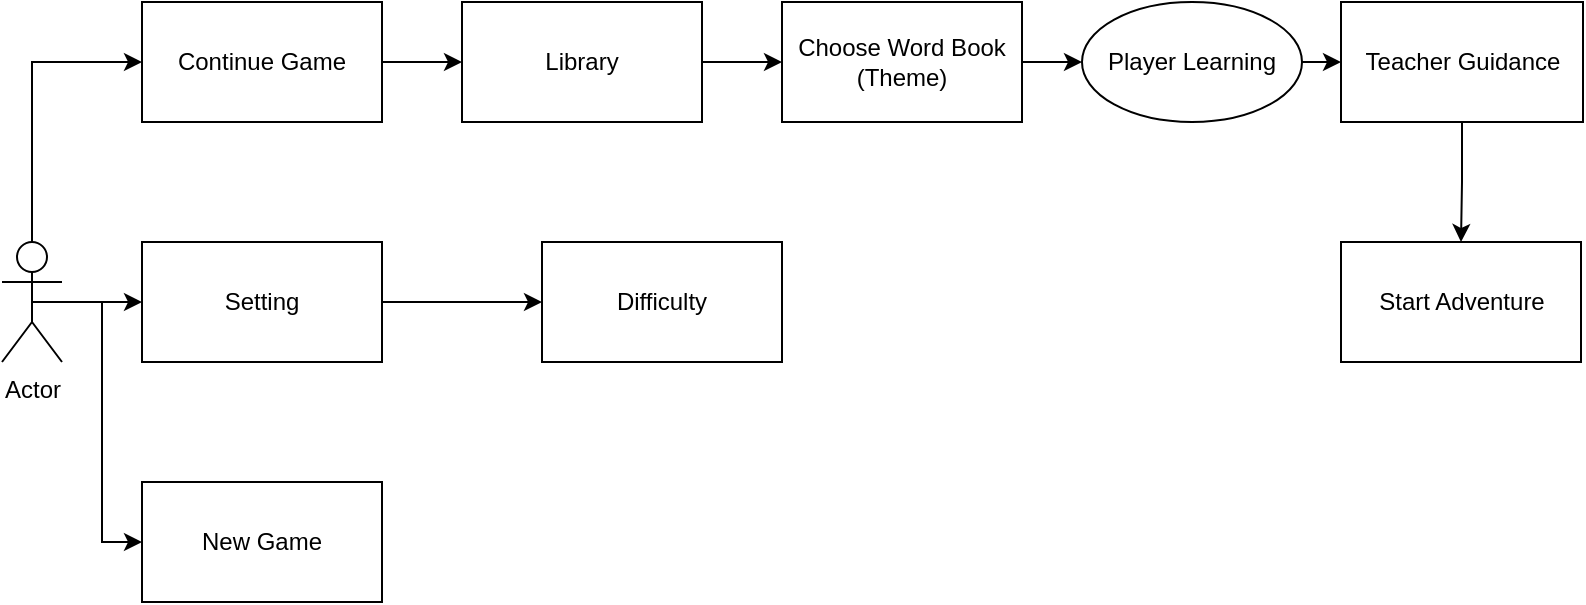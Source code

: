 <mxfile version="24.6.4" type="device">
  <diagram name="第 1 页" id="miE-J7BIeZhGlf1HjPvK">
    <mxGraphModel dx="1221" dy="618" grid="1" gridSize="10" guides="1" tooltips="1" connect="1" arrows="1" fold="1" page="1" pageScale="1" pageWidth="827" pageHeight="1169" math="0" shadow="0">
      <root>
        <mxCell id="0" />
        <mxCell id="1" parent="0" />
        <mxCell id="vu192b592DpXr0duYgb9-13" style="edgeStyle=orthogonalEdgeStyle;rounded=0;orthogonalLoop=1;jettySize=auto;html=1;exitX=0.5;exitY=0;exitDx=0;exitDy=0;exitPerimeter=0;entryX=0;entryY=0.5;entryDx=0;entryDy=0;" edge="1" parent="1" source="vu192b592DpXr0duYgb9-1" target="vu192b592DpXr0duYgb9-11">
          <mxGeometry relative="1" as="geometry" />
        </mxCell>
        <mxCell id="vu192b592DpXr0duYgb9-19" style="edgeStyle=orthogonalEdgeStyle;rounded=0;orthogonalLoop=1;jettySize=auto;html=1;exitX=0.5;exitY=0.5;exitDx=0;exitDy=0;exitPerimeter=0;entryX=0;entryY=0.5;entryDx=0;entryDy=0;" edge="1" parent="1" source="vu192b592DpXr0duYgb9-1" target="vu192b592DpXr0duYgb9-9">
          <mxGeometry relative="1" as="geometry" />
        </mxCell>
        <mxCell id="vu192b592DpXr0duYgb9-20" style="edgeStyle=orthogonalEdgeStyle;rounded=0;orthogonalLoop=1;jettySize=auto;html=1;exitX=0.5;exitY=0.5;exitDx=0;exitDy=0;exitPerimeter=0;entryX=0;entryY=0.5;entryDx=0;entryDy=0;" edge="1" parent="1" source="vu192b592DpXr0duYgb9-1" target="vu192b592DpXr0duYgb9-10">
          <mxGeometry relative="1" as="geometry" />
        </mxCell>
        <mxCell id="vu192b592DpXr0duYgb9-1" value="Actor" style="shape=umlActor;verticalLabelPosition=bottom;verticalAlign=top;html=1;outlineConnect=0;" vertex="1" parent="1">
          <mxGeometry x="10" y="160" width="30" height="60" as="geometry" />
        </mxCell>
        <mxCell id="vu192b592DpXr0duYgb9-3" value="Start Adventure" style="rounded=0;whiteSpace=wrap;html=1;" vertex="1" parent="1">
          <mxGeometry x="679.5" y="160" width="120" height="60" as="geometry" />
        </mxCell>
        <mxCell id="vu192b592DpXr0duYgb9-15" style="edgeStyle=orthogonalEdgeStyle;rounded=0;orthogonalLoop=1;jettySize=auto;html=1;exitX=1;exitY=0.5;exitDx=0;exitDy=0;entryX=0;entryY=0.5;entryDx=0;entryDy=0;" edge="1" parent="1" source="vu192b592DpXr0duYgb9-4" target="vu192b592DpXr0duYgb9-5">
          <mxGeometry relative="1" as="geometry" />
        </mxCell>
        <mxCell id="vu192b592DpXr0duYgb9-4" value="L&lt;span style=&quot;background-color: initial;&quot;&gt;ibrary&lt;/span&gt;" style="rounded=0;whiteSpace=wrap;html=1;" vertex="1" parent="1">
          <mxGeometry x="240" y="40" width="120" height="60" as="geometry" />
        </mxCell>
        <mxCell id="vu192b592DpXr0duYgb9-16" style="edgeStyle=orthogonalEdgeStyle;rounded=0;orthogonalLoop=1;jettySize=auto;html=1;exitX=1;exitY=0.5;exitDx=0;exitDy=0;entryX=0;entryY=0.5;entryDx=0;entryDy=0;" edge="1" parent="1" source="vu192b592DpXr0duYgb9-5" target="vu192b592DpXr0duYgb9-8">
          <mxGeometry relative="1" as="geometry" />
        </mxCell>
        <mxCell id="vu192b592DpXr0duYgb9-5" value="Choose Word Book&lt;div&gt;(Theme)&lt;/div&gt;" style="rounded=0;whiteSpace=wrap;html=1;" vertex="1" parent="1">
          <mxGeometry x="400" y="40" width="120" height="60" as="geometry" />
        </mxCell>
        <mxCell id="vu192b592DpXr0duYgb9-18" style="edgeStyle=orthogonalEdgeStyle;rounded=0;orthogonalLoop=1;jettySize=auto;html=1;exitX=0.5;exitY=1;exitDx=0;exitDy=0;" edge="1" parent="1" source="vu192b592DpXr0duYgb9-6" target="vu192b592DpXr0duYgb9-3">
          <mxGeometry relative="1" as="geometry" />
        </mxCell>
        <mxCell id="vu192b592DpXr0duYgb9-6" value="Teacher Guida&lt;span style=&quot;background-color: initial;&quot;&gt;nce&lt;/span&gt;" style="rounded=0;whiteSpace=wrap;html=1;align=center;" vertex="1" parent="1">
          <mxGeometry x="679.5" y="40" width="121" height="60" as="geometry" />
        </mxCell>
        <mxCell id="vu192b592DpXr0duYgb9-17" style="edgeStyle=orthogonalEdgeStyle;rounded=0;orthogonalLoop=1;jettySize=auto;html=1;exitX=1;exitY=0.5;exitDx=0;exitDy=0;entryX=0;entryY=0.5;entryDx=0;entryDy=0;" edge="1" parent="1" source="vu192b592DpXr0duYgb9-8" target="vu192b592DpXr0duYgb9-6">
          <mxGeometry relative="1" as="geometry" />
        </mxCell>
        <mxCell id="vu192b592DpXr0duYgb9-8" value="Player Learning" style="ellipse;whiteSpace=wrap;html=1;" vertex="1" parent="1">
          <mxGeometry x="550" y="40" width="110" height="60" as="geometry" />
        </mxCell>
        <mxCell id="vu192b592DpXr0duYgb9-22" style="edgeStyle=orthogonalEdgeStyle;rounded=0;orthogonalLoop=1;jettySize=auto;html=1;exitX=1;exitY=0.5;exitDx=0;exitDy=0;entryX=0;entryY=0.5;entryDx=0;entryDy=0;" edge="1" parent="1" source="vu192b592DpXr0duYgb9-9" target="vu192b592DpXr0duYgb9-21">
          <mxGeometry relative="1" as="geometry" />
        </mxCell>
        <mxCell id="vu192b592DpXr0duYgb9-9" value="Sett&lt;span style=&quot;background-color: initial;&quot;&gt;ing&lt;/span&gt;" style="rounded=0;whiteSpace=wrap;html=1;" vertex="1" parent="1">
          <mxGeometry x="80" y="160" width="120" height="60" as="geometry" />
        </mxCell>
        <mxCell id="vu192b592DpXr0duYgb9-10" value="New Game" style="rounded=0;whiteSpace=wrap;html=1;" vertex="1" parent="1">
          <mxGeometry x="80" y="280" width="120" height="60" as="geometry" />
        </mxCell>
        <mxCell id="vu192b592DpXr0duYgb9-14" style="edgeStyle=orthogonalEdgeStyle;rounded=0;orthogonalLoop=1;jettySize=auto;html=1;exitX=1;exitY=0.5;exitDx=0;exitDy=0;entryX=0;entryY=0.5;entryDx=0;entryDy=0;" edge="1" parent="1" source="vu192b592DpXr0duYgb9-11" target="vu192b592DpXr0duYgb9-4">
          <mxGeometry relative="1" as="geometry" />
        </mxCell>
        <mxCell id="vu192b592DpXr0duYgb9-11" value="Continue Game" style="rounded=0;whiteSpace=wrap;html=1;" vertex="1" parent="1">
          <mxGeometry x="80" y="40" width="120" height="60" as="geometry" />
        </mxCell>
        <mxCell id="vu192b592DpXr0duYgb9-21" value="Difficulty" style="rounded=0;whiteSpace=wrap;html=1;" vertex="1" parent="1">
          <mxGeometry x="280" y="160" width="120" height="60" as="geometry" />
        </mxCell>
      </root>
    </mxGraphModel>
  </diagram>
</mxfile>
